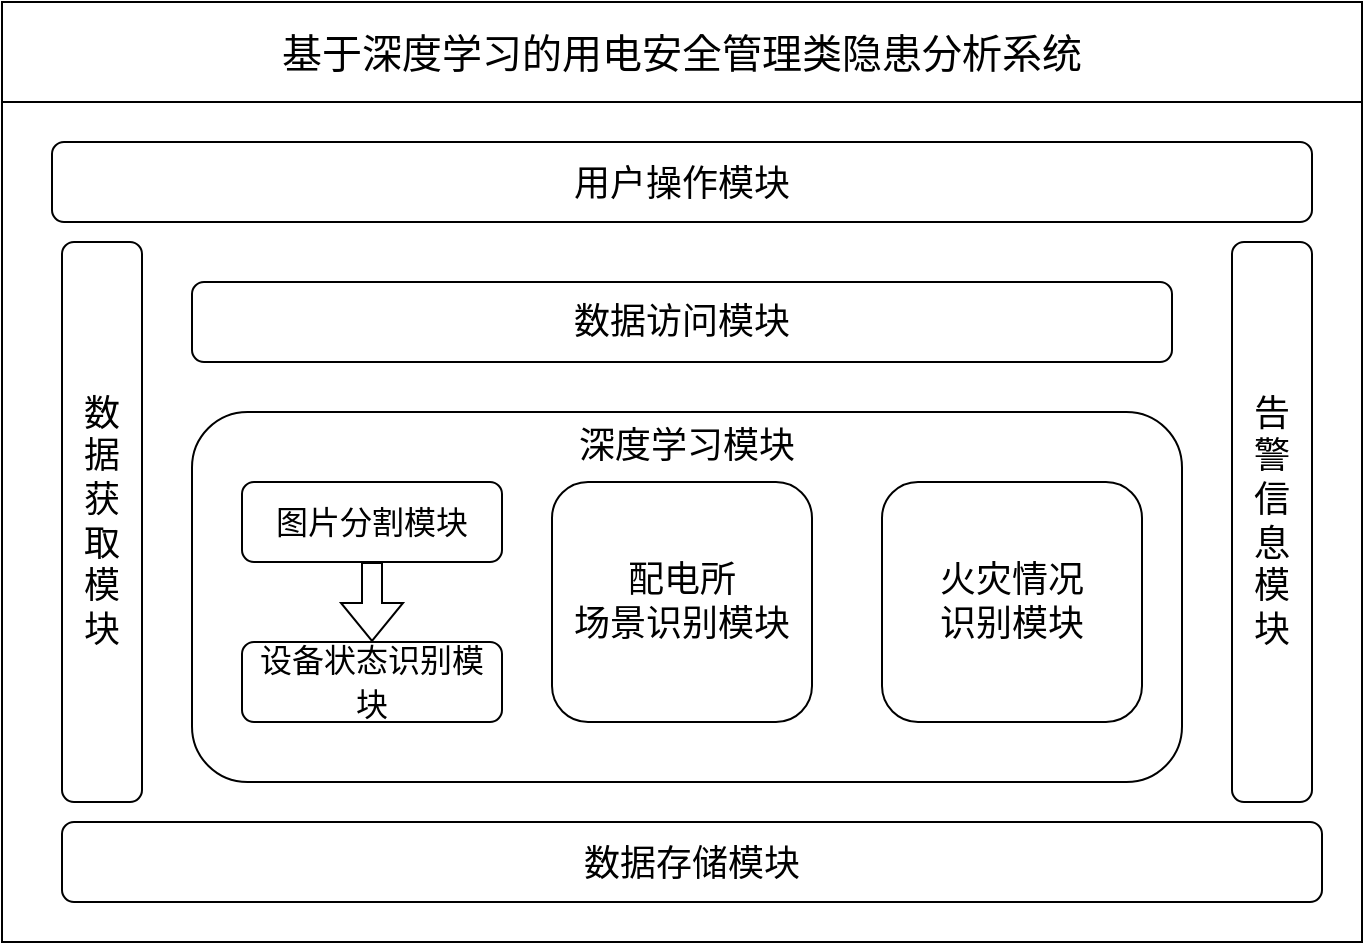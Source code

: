 <mxfile version="20.7.4" type="github">
  <diagram id="qzLwJ4X5yYsX_Pqfa8gJ" name="第 1 页">
    <mxGraphModel dx="1055" dy="603" grid="1" gridSize="10" guides="1" tooltips="1" connect="1" arrows="1" fold="1" page="1" pageScale="1" pageWidth="827" pageHeight="1169" math="0" shadow="0">
      <root>
        <mxCell id="0" />
        <mxCell id="1" parent="0" />
        <mxCell id="-XkHRvkM_vw5rs00xsbZ-1" value="" style="rounded=0;whiteSpace=wrap;html=1;glass=0;shadow=0;perimeterSpacing=0;" vertex="1" parent="1">
          <mxGeometry x="80" y="30" width="680" height="470" as="geometry" />
        </mxCell>
        <mxCell id="-XkHRvkM_vw5rs00xsbZ-2" value="&lt;font style=&quot;font-size: 20px;&quot;&gt;基于深度学习的用电安全管理类隐患分析系统&lt;/font&gt;" style="rounded=0;whiteSpace=wrap;html=1;shadow=0;glass=0;strokeColor=default;fontFamily=宋体;fontSize=12;fontColor=default;fillColor=default;strokeWidth=1;" vertex="1" parent="1">
          <mxGeometry x="80" y="30" width="680" height="50" as="geometry" />
        </mxCell>
        <mxCell id="-XkHRvkM_vw5rs00xsbZ-4" value="&lt;font style=&quot;font-size: 18px;&quot;&gt;用户操作模块&lt;/font&gt;" style="rounded=1;whiteSpace=wrap;html=1;shadow=0;glass=0;strokeColor=default;fontFamily=宋体;fontSize=20;fontColor=default;fillColor=default;" vertex="1" parent="1">
          <mxGeometry x="105" y="100" width="630" height="40" as="geometry" />
        </mxCell>
        <mxCell id="-XkHRvkM_vw5rs00xsbZ-5" value="数&lt;br&gt;据&lt;br&gt;获&lt;br&gt;取&lt;br&gt;模&lt;br&gt;块" style="rounded=1;whiteSpace=wrap;html=1;fillStyle=auto;gradientColor=none;align=center;shadow=0;glass=0;strokeColor=default;fontFamily=宋体;fontSize=18;fontColor=default;horizontal=1;" vertex="1" parent="1">
          <mxGeometry x="110" y="150" width="40" height="280" as="geometry" />
        </mxCell>
        <mxCell id="-XkHRvkM_vw5rs00xsbZ-7" value="&lt;font style=&quot;font-size: 18px;&quot;&gt;数据存储模块&lt;/font&gt;" style="rounded=1;whiteSpace=wrap;html=1;shadow=0;glass=0;strokeColor=default;fontFamily=宋体;fontSize=20;fontColor=default;fillColor=default;" vertex="1" parent="1">
          <mxGeometry x="110" y="440" width="630" height="40" as="geometry" />
        </mxCell>
        <mxCell id="-XkHRvkM_vw5rs00xsbZ-10" value="数据访问模块" style="rounded=1;whiteSpace=wrap;html=1;shadow=0;glass=0;strokeColor=default;fontFamily=宋体;fontSize=18;fontColor=default;fillColor=default;" vertex="1" parent="1">
          <mxGeometry x="175" y="170" width="490" height="40" as="geometry" />
        </mxCell>
        <mxCell id="-XkHRvkM_vw5rs00xsbZ-12" value="告&lt;br&gt;警&lt;br&gt;信&lt;br&gt;息&lt;br&gt;模&lt;br&gt;块" style="rounded=1;whiteSpace=wrap;html=1;fillStyle=auto;gradientColor=none;align=center;shadow=0;glass=0;strokeColor=default;fontFamily=宋体;fontSize=18;fontColor=default;horizontal=1;" vertex="1" parent="1">
          <mxGeometry x="695" y="150" width="40" height="280" as="geometry" />
        </mxCell>
        <mxCell id="-XkHRvkM_vw5rs00xsbZ-13" value="深度学习模块" style="rounded=1;whiteSpace=wrap;html=1;shadow=0;glass=0;strokeColor=default;fontFamily=宋体;fontSize=18;fontColor=default;fillColor=default;verticalAlign=top;" vertex="1" parent="1">
          <mxGeometry x="175" y="235" width="495" height="185" as="geometry" />
        </mxCell>
        <mxCell id="-XkHRvkM_vw5rs00xsbZ-14" value="&lt;font style=&quot;font-size: 16px;&quot;&gt;图片分割模块&lt;/font&gt;" style="rounded=1;whiteSpace=wrap;html=1;shadow=0;glass=0;strokeColor=default;fontFamily=宋体;fontSize=18;fontColor=default;fillColor=default;" vertex="1" parent="1">
          <mxGeometry x="200" y="270" width="130" height="40" as="geometry" />
        </mxCell>
        <mxCell id="-XkHRvkM_vw5rs00xsbZ-15" value="&lt;font style=&quot;font-size: 16px;&quot;&gt;&lt;font style=&quot;font-size: 16px;&quot;&gt;设备状态&lt;/font&gt;识别模块&lt;/font&gt;" style="rounded=1;whiteSpace=wrap;html=1;shadow=0;glass=0;strokeColor=default;fontFamily=宋体;fontSize=18;fontColor=default;fillColor=default;" vertex="1" parent="1">
          <mxGeometry x="200" y="350" width="130" height="40" as="geometry" />
        </mxCell>
        <mxCell id="-XkHRvkM_vw5rs00xsbZ-16" value="配电所&lt;br&gt;场景识别模块" style="rounded=1;whiteSpace=wrap;html=1;shadow=0;glass=0;strokeColor=default;fontFamily=宋体;fontSize=18;fontColor=default;fillColor=default;" vertex="1" parent="1">
          <mxGeometry x="355" y="270" width="130" height="120" as="geometry" />
        </mxCell>
        <mxCell id="-XkHRvkM_vw5rs00xsbZ-17" value="火灾情况&lt;br&gt;识别模块" style="rounded=1;whiteSpace=wrap;html=1;shadow=0;glass=0;strokeColor=default;fontFamily=宋体;fontSize=18;fontColor=default;fillColor=default;" vertex="1" parent="1">
          <mxGeometry x="520" y="270" width="130" height="120" as="geometry" />
        </mxCell>
        <mxCell id="-XkHRvkM_vw5rs00xsbZ-18" value="" style="shape=flexArrow;endArrow=classic;html=1;rounded=0;fontFamily=宋体;fontSize=16;fontColor=default;entryX=0.5;entryY=0;entryDx=0;entryDy=0;exitX=0.5;exitY=1;exitDx=0;exitDy=0;" edge="1" parent="1" source="-XkHRvkM_vw5rs00xsbZ-14" target="-XkHRvkM_vw5rs00xsbZ-15">
          <mxGeometry width="50" height="50" relative="1" as="geometry">
            <mxPoint x="-60" y="370" as="sourcePoint" />
            <mxPoint x="-10" y="320" as="targetPoint" />
          </mxGeometry>
        </mxCell>
      </root>
    </mxGraphModel>
  </diagram>
</mxfile>
